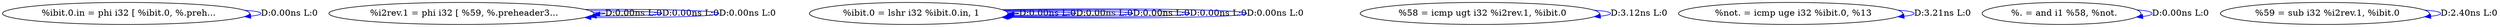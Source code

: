 digraph {
Node0x2ee6140[label="  %ibit.0.in = phi i32 [ %ibit.0, %.preh..."];
Node0x2ee6140 -> Node0x2ee6140[label="D:0.00ns L:0",color=blue];
Node0x2ee6220[label="  %i2rev.1 = phi i32 [ %59, %.preheader3..."];
Node0x2ee6220 -> Node0x2ee6220[label="D:0.00ns L:0",color=blue];
Node0x2ee6220 -> Node0x2ee6220[label="D:0.00ns L:0",color=blue];
Node0x2ee6220 -> Node0x2ee6220[label="D:0.00ns L:0",color=blue];
Node0x2ee6300[label="  %ibit.0 = lshr i32 %ibit.0.in, 1"];
Node0x2ee6300 -> Node0x2ee6300[label="D:0.00ns L:0",color=blue];
Node0x2ee6300 -> Node0x2ee6300[label="D:0.00ns L:0",color=blue];
Node0x2ee6300 -> Node0x2ee6300[label="D:0.00ns L:0",color=blue];
Node0x2ee6300 -> Node0x2ee6300[label="D:0.00ns L:0",color=blue];
Node0x2ee6300 -> Node0x2ee6300[label="D:0.00ns L:0",color=blue];
Node0x2ee63e0[label="  %58 = icmp ugt i32 %i2rev.1, %ibit.0"];
Node0x2ee63e0 -> Node0x2ee63e0[label="D:3.12ns L:0",color=blue];
Node0x2ee64c0[label="  %not. = icmp uge i32 %ibit.0, %13"];
Node0x2ee64c0 -> Node0x2ee64c0[label="D:3.21ns L:0",color=blue];
Node0x2ee65a0[label="  %. = and i1 %58, %not."];
Node0x2ee65a0 -> Node0x2ee65a0[label="D:0.00ns L:0",color=blue];
Node0x2ee6680[label="  %59 = sub i32 %i2rev.1, %ibit.0"];
Node0x2ee6680 -> Node0x2ee6680[label="D:2.40ns L:0",color=blue];
}

